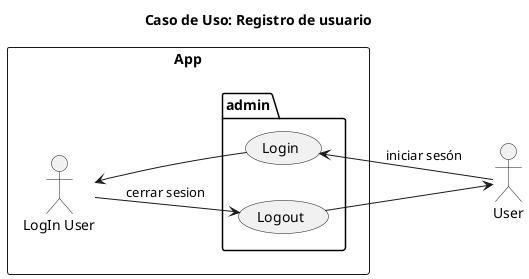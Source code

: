@startuml user_case
title Caso de Uso: Registro de usuario
left to right direction
actor "User" as U1
rectangle App{
    actor "LogIn User" as U2
    package admin{
        usecase "Login" as AdUC1
        usecase "Logout" as AdUC2
}
U1 --> AdUC1 : iniciar sesón
AdUC1 --> U2
U2  --> AdUC2 : cerrar sesion
AdUC2 --> U1
@enduml